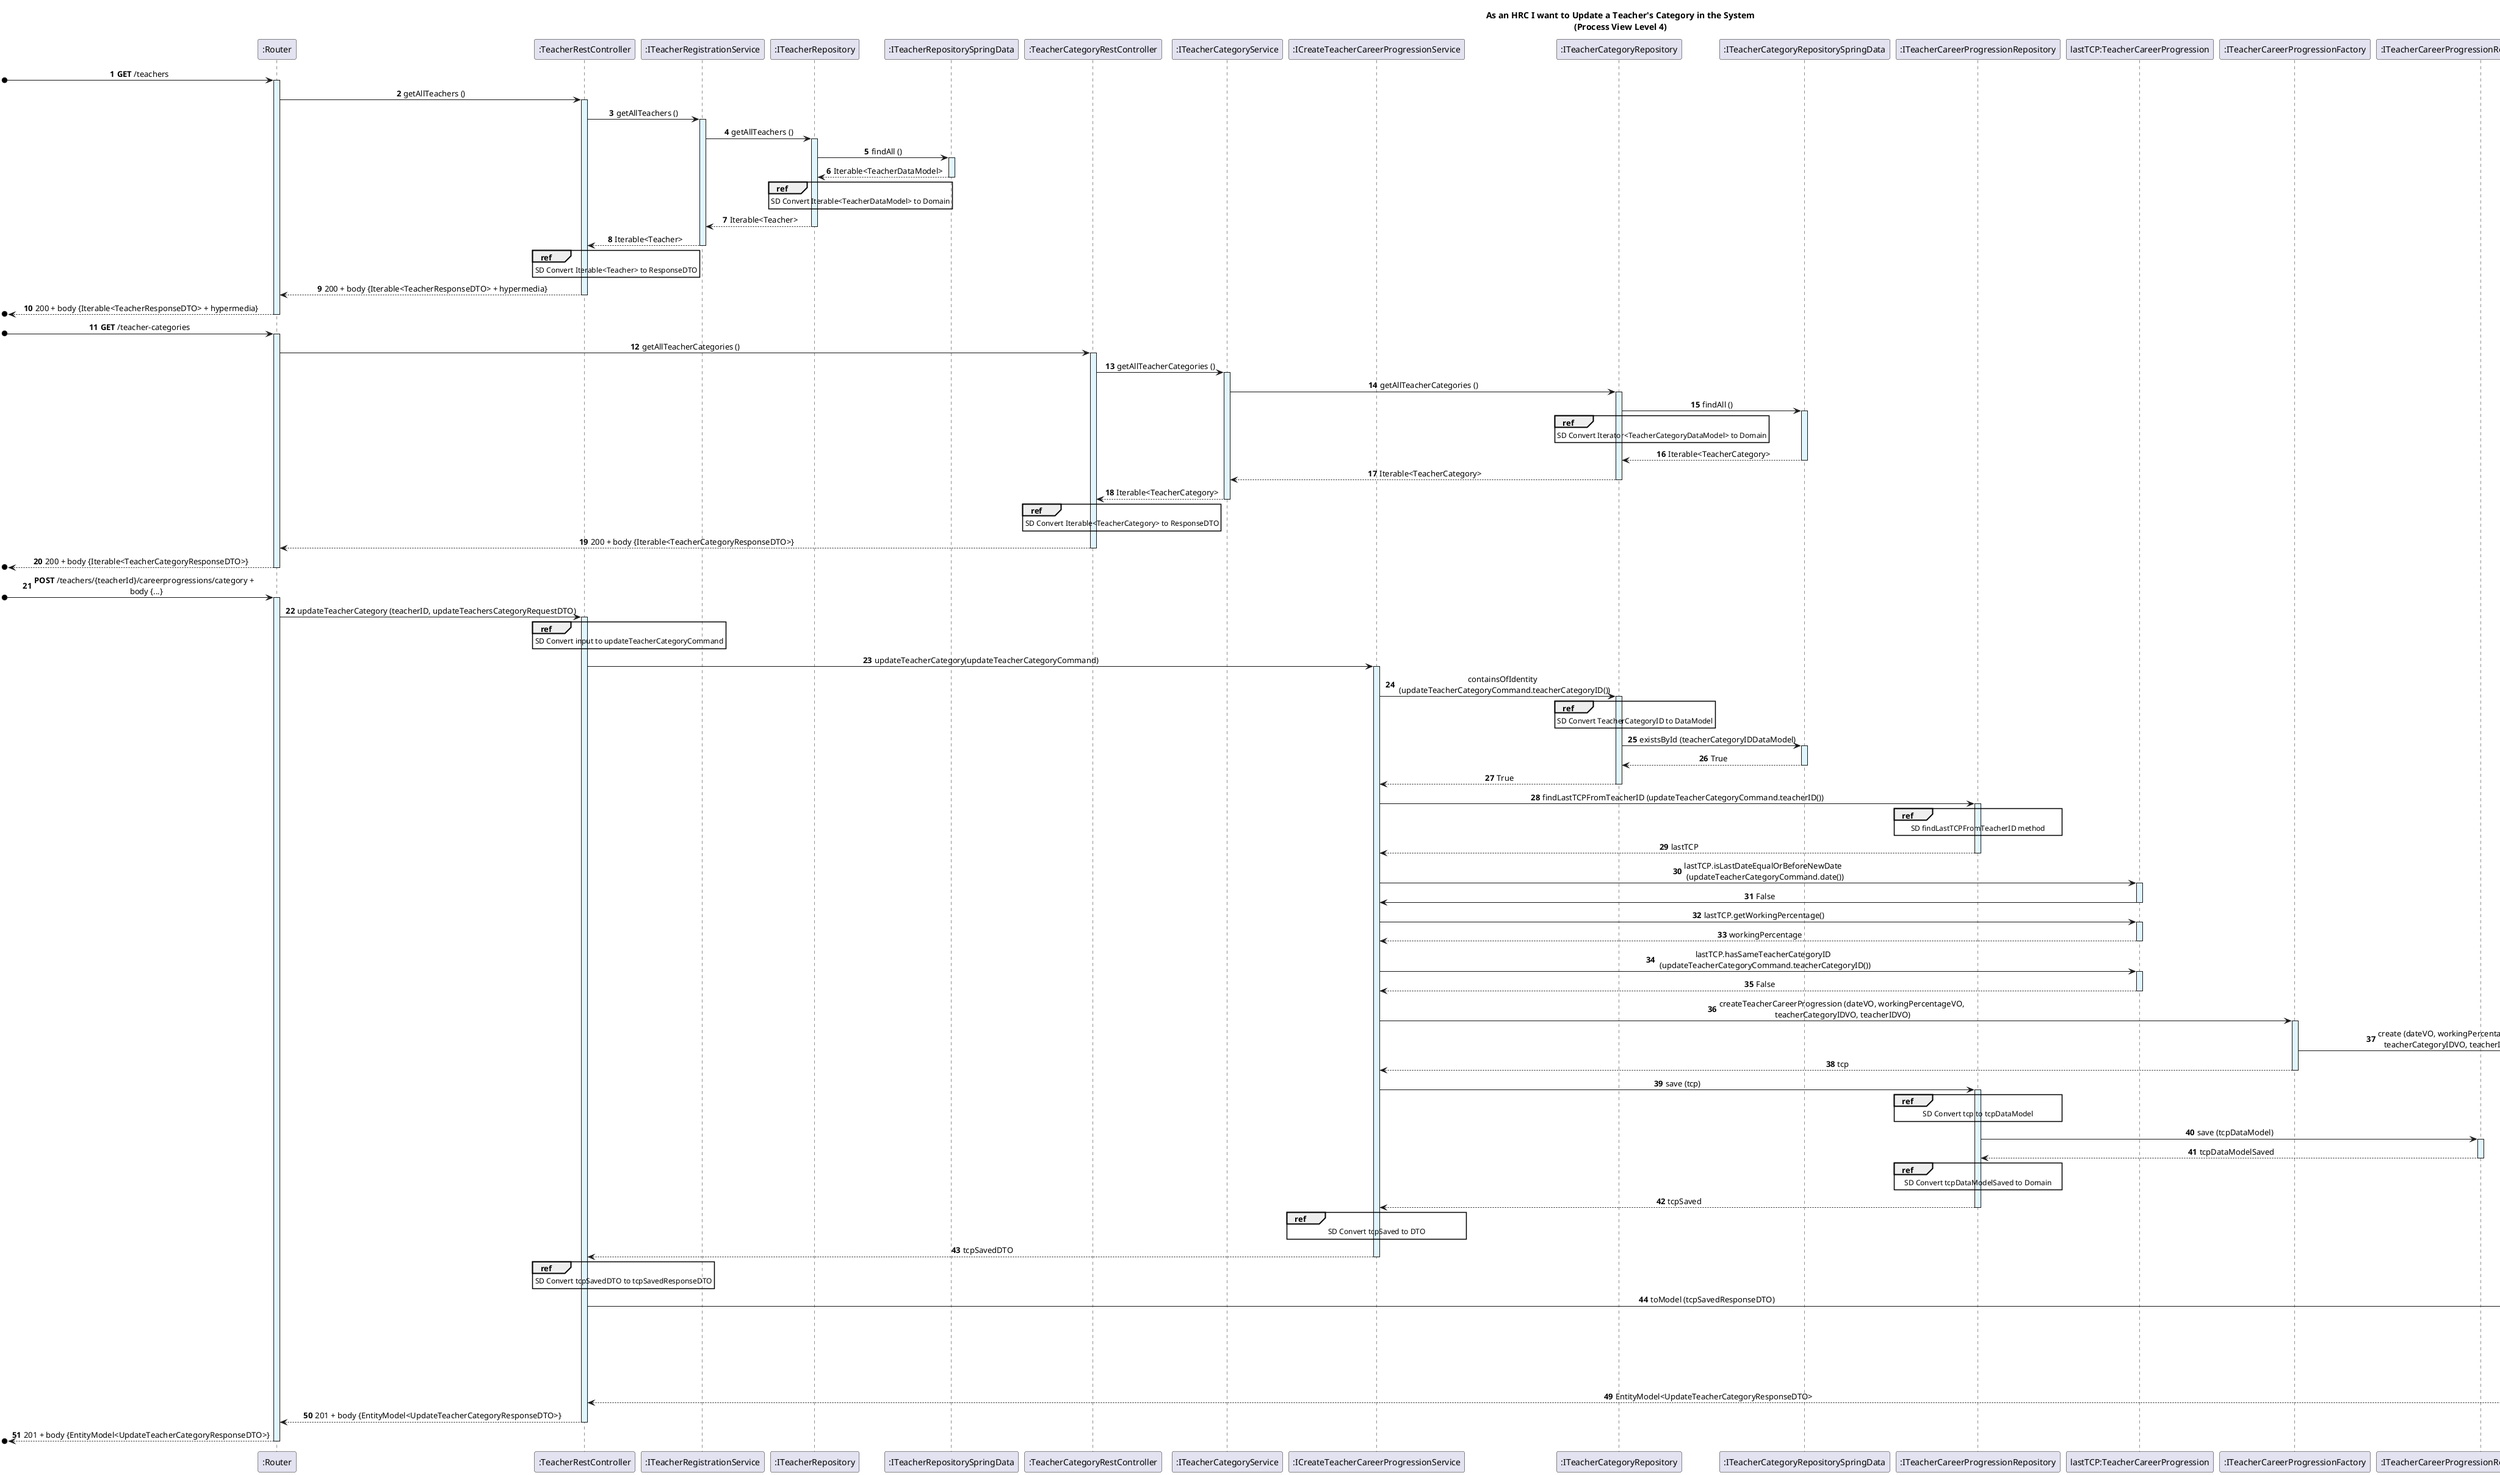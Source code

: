 @startuml
skinparam sequenceMessageAlign center
autonumber


title As an HRC I want to Update a Teacher's Category in the System\n(Process View Level 4)


participant ":Router" as router
participant ":TeacherRestController" as Controller
participant ":ITeacherRegistrationService" as TService
participant ":ITeacherRepository" as TRepository
participant ":ITeacherRepositorySpringData" as TRepositorySpringData
participant ":TeacherCategoryRestController" as TCController
participant ":ITeacherCategoryService" as TCService
participant ":ICreateTeacherCareerProgressionService" as service
participant ":ITeacherCategoryRepository" as TCRepository
participant ":ITeacherCategoryRepositorySpringData" as TCRepositorySpringData
participant ":ITeacherCareerProgressionRepository" as TCPRepo
participant "lastTCP:TeacherCareerProgression" as TCP
participant ":ITeacherCareerProgressionFactory" as factory
participant ":ITeacherCareerProgressionRepositorySpringData" as TCPRepoSpringData

' getAllTeachers () method

[o-> router: **GET** /teachers
activate router #E1F5FE

router -> Controller: getAllTeachers ()
activate Controller #E1F5FE

Controller -> TService: getAllTeachers ()
activate TService #E1F5FE

TService -> TRepository: getAllTeachers ()
activate TRepository #E1F5FE

TRepository -> TRepositorySpringData: findAll ()
activate TRepositorySpringData #E1F5FE

TRepositorySpringData --> TRepository: Iterable<TeacherDataModel>
deactivate TRepositorySpringData

ref over TRepository
   SD Convert Iterable<TeacherDataModel> to Domain
end

TRepository --> TService: Iterable<Teacher>
deactivate TRepository

TService --> Controller: Iterable<Teacher>
deactivate TService

ref over Controller
   SD Convert Iterable<Teacher> to ResponseDTO
end

Controller --> router: 200 + body {Iterable<TeacherResponseDTO> + hypermedia}
deactivate Controller

[o<-- router: 200 + body {Iterable<TeacherResponseDTO> + hypermedia}
deactivate router

' getAllTeacherCategories() method

[o-> router: **GET** /teacher-categories
activate router #E1F5FE

router -> TCController: getAllTeacherCategories ()
activate TCController #E1F5FE

TCController -> TCService: getAllTeacherCategories ()
activate TCService #E1F5FE

TCService -> TCRepository: getAllTeacherCategories ()
activate TCRepository #E1F5FE

TCRepository -> TCRepositorySpringData: findAll ()
activate TCRepositorySpringData #E1F5FE

ref over TCRepository
   SD Convert Iterator<TeacherCategoryDataModel> to Domain
end

TCRepositorySpringData --> TCRepository: Iterable<TeacherCategory>
deactivate TCRepositorySpringData

TCRepository --> TCService: Iterable<TeacherCategory>
deactivate TCRepository

TCService --> TCController: Iterable<TeacherCategory>
deactivate TCService

ref over TCController
   SD Convert Iterable<TeacherCategory> to ResponseDTO
end

TCController --> router: 200 + body {Iterable<TeacherCategoryResponseDTO>}
deactivate TCController

[o<-- router: 200 + body {Iterable<TeacherCategoryResponseDTO>}
deactivate router

' updateTeacherCategory() method

[o-> router: **POST** /teachers/{teacherId}/careerprogressions/category + \n body {...}
activate router #E1F5FE

router -> Controller: updateTeacherCategory (teacherID, updateTeachersCategoryRequestDTO)
activate Controller #E1F5FE

ref over Controller
   SD Convert input to updateTeacherCategoryCommand
end

Controller -> service : updateTeacherCategory(updateTeacherCategoryCommand)
activate service #E1F5FE

service -> TCRepository :  containsOfIdentity \n (updateTeacherCategoryCommand.teacherCategoryID())
activate TCRepository #E1F5FE

ref over TCRepository
   SD Convert TeacherCategoryID to DataModel
end

TCRepository -> TCRepositorySpringData: existsById (teacherCategoryIDDataModel)
activate TCRepositorySpringData #E1F5FE

TCRepositorySpringData --> TCRepository: True
deactivate TCRepositorySpringData

TCRepository --> service: True
deactivate

service -> TCPRepo : findLastTCPFromTeacherID (updateTeacherCategoryCommand.teacherID())
activate TCPRepo #E1F5FE

ref over TCPRepo
    SD findLastTCPFromTeacherID method
end ref

TCPRepo --> service : lastTCP
deactivate TCPRepo

service -> TCP : lastTCP.isLastDateEqualOrBeforeNewDate \n (updateTeacherCategoryCommand.date())
activate TCP #E1F5FE
TCP -> service : False
deactivate TCP

service -> TCP : lastTCP.getWorkingPercentage()
activate TCP #E1F5FE
TCP --> service : workingPercentage
deactivate TCP

service -> TCP : lastTCP.hasSameTeacherCategoryID \n (updateTeacherCategoryCommand.teacherCategoryID())
activate TCP #E1F5FE
TCP --> service : False
deactivate TCP

service -> factory : createTeacherCareerProgression (dateVO, workingPercentageVO,\n teacherCategoryIDVO, teacherIDVO)
activate factory #E1F5FE

create "tcp: TeacherCareerProgression"
factory -> "tcp: TeacherCareerProgression": create (dateVO, workingPercentageVO,\n teacherCategoryIDVO, teacherIDVO)

factory --> service : tcp
deactivate factory

service -> TCPRepo: save (tcp)
activate TCPRepo #E1F5FE

ref over TCPRepo
    SD Convert tcp to tcpDataModel
end

TCPRepo -> TCPRepoSpringData: save (tcpDataModel)
activate TCPRepoSpringData #E1F5FE

TCPRepoSpringData --> TCPRepo: tcpDataModelSaved
deactivate TCPRepoSpringData

ref over TCPRepo
    SD Convert tcpDataModelSaved to Domain
end

TCPRepo --> service: tcpSaved
deactivate TCPRepo

ref over service
    SD Convert tcpSaved to DTO
end

service --> Controller: tcpSavedDTO
deactivate service

ref over Controller
    SD Convert tcpSavedDTO to tcpSavedResponseDTO
end

participant ":ITeacherCareerProgressionHateoasAssembler" as hateoasAssembler
Controller -> hateoasAssembler: toModel (tcpSavedResponseDTO)
activate hateoasAssembler #E1F5FE

participant ":ITeacherCareerProgressionRestController" as tcpRestController
hateoasAssembler -> tcpRestController: getTeacherCareerProgressionByID (id: UpdateTeacherCategoryResponseDTO)
activate tcpRestController #E1F5FE

tcpRestController --> hateoasAssembler: href:"/teacher-career-progressions/{id}"
deactivate tcpRestController

hateoasAssembler -> tcpRestController: getAllTeacherCareerProgressions ()
activate tcpRestController #E1F5FE

tcpRestController --> hateoasAssembler: href:"/teacher-career-progressions"
deactivate tcpRestController

hateoasAssembler --> Controller: EntityModel<UpdateTeacherCategoryResponseDTO>
deactivate hateoasAssembler

Controller --> router: 201 + body {EntityModel<UpdateTeacherCategoryResponseDTO>}
deactivate Controller

[o<-- router: 201 + body {EntityModel<UpdateTeacherCategoryResponseDTO>}
deactivate router


@enduml